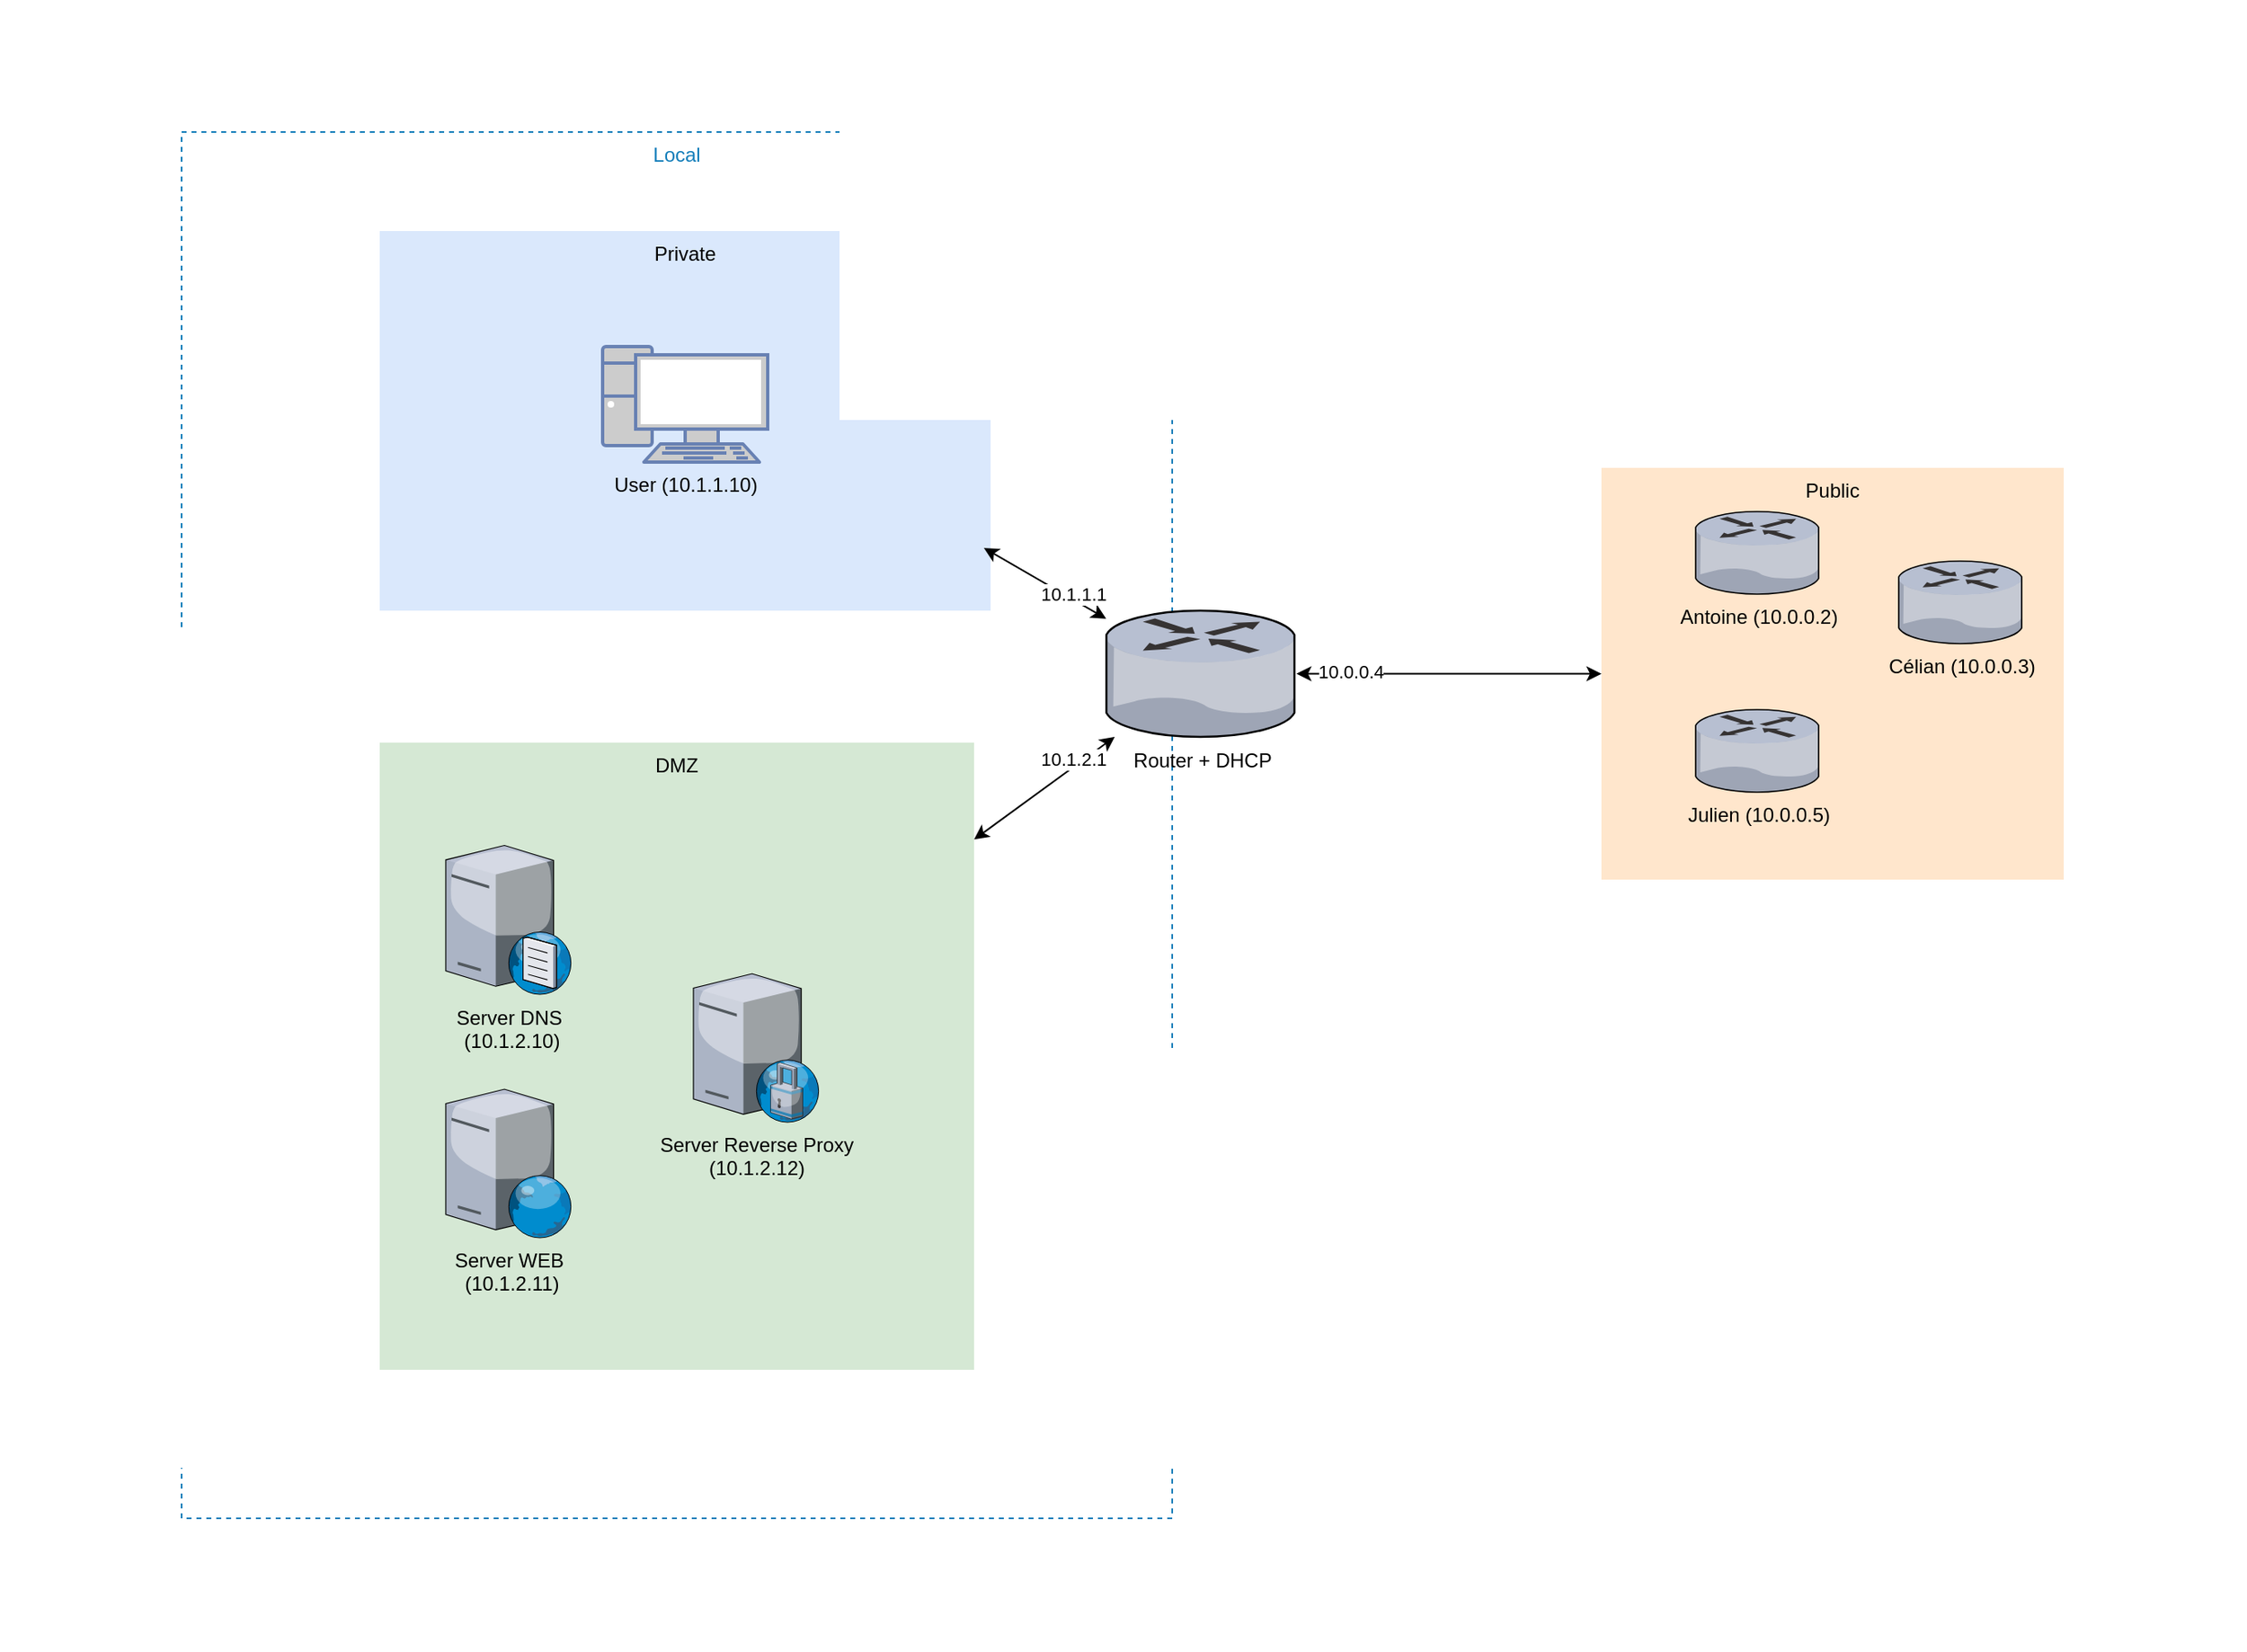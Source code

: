 <mxfile version="25.0.3">
  <diagram name="Page-1" id="TdH6wVxQPX9PQOFt1FXp">
    <mxGraphModel dx="2263" dy="2022" grid="1" gridSize="10" guides="1" tooltips="1" connect="1" arrows="1" fold="1" page="1" pageScale="1" pageWidth="827" pageHeight="1169" math="0" shadow="0">
      <root>
        <mxCell id="0" />
        <mxCell id="1" parent="0" />
        <mxCell id="dRtfOaIlZtqkCpRHz2Zz-1" value="" style="rounded=0;whiteSpace=wrap;html=1;fillColor=none;strokeColor=none;" vertex="1" parent="1">
          <mxGeometry x="-320" y="-410" width="1360" height="1000" as="geometry" />
        </mxCell>
        <mxCell id="PrN7Fz2PnRNvnp8qS3L2-14" value="Local" style="fillColor=none;strokeColor=#147EBA;dashed=1;verticalAlign=top;fontStyle=0;fontColor=#147EBA;whiteSpace=wrap;html=1;" parent="1" vertex="1">
          <mxGeometry x="-210" y="-330" width="600" height="840" as="geometry" />
        </mxCell>
        <mxCell id="PrN7Fz2PnRNvnp8qS3L2-13" value="DMZ" style="fillColor=#d5e8d4;strokeColor=none;dashed=1;verticalAlign=top;fontStyle=0;whiteSpace=wrap;html=1;" parent="1" vertex="1">
          <mxGeometry x="-90" y="40" width="360" height="380" as="geometry" />
        </mxCell>
        <mxCell id="PrN7Fz2PnRNvnp8qS3L2-12" value="Private" style="fillColor=#dae8fc;strokeColor=none;dashed=1;verticalAlign=top;fontStyle=0;whiteSpace=wrap;html=1;" parent="1" vertex="1">
          <mxGeometry x="-90" y="-270" width="370" height="230" as="geometry" />
        </mxCell>
        <mxCell id="PrN7Fz2PnRNvnp8qS3L2-2" value="Server Reverse Proxy&lt;div&gt;(10.1.2.12)&lt;/div&gt;" style="verticalLabelPosition=bottom;sketch=0;aspect=fixed;html=1;verticalAlign=top;strokeColor=none;align=center;outlineConnect=0;shape=mxgraph.citrix.proxy_server;" parent="1" vertex="1">
          <mxGeometry x="100" y="180" width="76.5" height="90" as="geometry" />
        </mxCell>
        <mxCell id="PrN7Fz2PnRNvnp8qS3L2-3" value="&lt;div&gt;Server WEB&lt;/div&gt;&amp;nbsp;(10.1.2.11)" style="verticalLabelPosition=bottom;sketch=0;aspect=fixed;html=1;verticalAlign=top;strokeColor=none;align=center;outlineConnect=0;shape=mxgraph.citrix.web_server;" parent="1" vertex="1">
          <mxGeometry x="-50" y="250" width="76.5" height="90" as="geometry" />
        </mxCell>
        <mxCell id="PrN7Fz2PnRNvnp8qS3L2-5" value="&lt;div&gt;Server&amp;nbsp;&lt;span style=&quot;background-color: initial;&quot;&gt;DNS&lt;/span&gt;&lt;/div&gt;&amp;nbsp;(10.1.2.10)" style="verticalLabelPosition=bottom;sketch=0;aspect=fixed;html=1;verticalAlign=top;strokeColor=none;align=center;outlineConnect=0;shape=mxgraph.citrix.dns_server;" parent="1" vertex="1">
          <mxGeometry x="-50" y="100" width="76.5" height="92.5" as="geometry" />
        </mxCell>
        <mxCell id="PrN7Fz2PnRNvnp8qS3L2-10" value="&lt;font color=&quot;#000000&quot;&gt;User (10.1.1.10)&lt;/font&gt;" style="fontColor=#0066CC;verticalAlign=top;verticalLabelPosition=bottom;labelPosition=center;align=center;html=1;outlineConnect=0;fillColor=#CCCCCC;strokeColor=#6881B3;gradientColor=none;gradientDirection=north;strokeWidth=2;shape=mxgraph.networks.pc;" parent="1" vertex="1">
          <mxGeometry x="45" y="-200" width="100" height="70" as="geometry" />
        </mxCell>
        <mxCell id="PrN7Fz2PnRNvnp8qS3L2-27" style="edgeStyle=orthogonalEdgeStyle;rounded=0;orthogonalLoop=1;jettySize=auto;html=1;startArrow=classic;startFill=1;" parent="1" source="PrN7Fz2PnRNvnp8qS3L2-7" target="PrN7Fz2PnRNvnp8qS3L2-25" edge="1">
          <mxGeometry relative="1" as="geometry" />
        </mxCell>
        <mxCell id="PrN7Fz2PnRNvnp8qS3L2-28" value="10.0.0.4" style="edgeLabel;html=1;align=center;verticalAlign=middle;resizable=0;points=[];" parent="PrN7Fz2PnRNvnp8qS3L2-27" vertex="1" connectable="0">
          <mxGeometry x="-0.656" y="2" relative="1" as="geometry">
            <mxPoint as="offset" />
          </mxGeometry>
        </mxCell>
        <mxCell id="PrN7Fz2PnRNvnp8qS3L2-7" value="Router + DHCP" style="verticalLabelPosition=bottom;sketch=0;aspect=fixed;html=1;verticalAlign=top;strokeColor=none;align=center;outlineConnect=0;shape=mxgraph.citrix.router;" parent="1" vertex="1">
          <mxGeometry x="350" y="-40" width="115.27" height="76.5" as="geometry" />
        </mxCell>
        <mxCell id="PrN7Fz2PnRNvnp8qS3L2-16" value="" style="endArrow=classic;html=1;rounded=0;exitX=0.989;exitY=0.835;exitDx=0;exitDy=0;exitPerimeter=0;startArrow=classic;startFill=1;" parent="1" source="PrN7Fz2PnRNvnp8qS3L2-12" target="PrN7Fz2PnRNvnp8qS3L2-7" edge="1">
          <mxGeometry width="50" height="50" relative="1" as="geometry">
            <mxPoint x="270" y="-110" as="sourcePoint" />
            <mxPoint x="320" y="-160" as="targetPoint" />
          </mxGeometry>
        </mxCell>
        <mxCell id="PrN7Fz2PnRNvnp8qS3L2-17" value="10.1.1.1" style="edgeLabel;html=1;align=center;verticalAlign=middle;resizable=0;points=[];" parent="PrN7Fz2PnRNvnp8qS3L2-16" vertex="1" connectable="0">
          <mxGeometry x="0.42" y="1" relative="1" as="geometry">
            <mxPoint x="1" y="-2" as="offset" />
          </mxGeometry>
        </mxCell>
        <mxCell id="PrN7Fz2PnRNvnp8qS3L2-19" value="" style="endArrow=classic;html=1;rounded=0;startArrow=classic;startFill=1;" parent="1" source="PrN7Fz2PnRNvnp8qS3L2-13" target="PrN7Fz2PnRNvnp8qS3L2-7" edge="1">
          <mxGeometry width="50" height="50" relative="1" as="geometry">
            <mxPoint x="220" y="130" as="sourcePoint" />
            <mxPoint x="270" y="80" as="targetPoint" />
          </mxGeometry>
        </mxCell>
        <mxCell id="PrN7Fz2PnRNvnp8qS3L2-20" value="10.1.2.1" style="edgeLabel;html=1;align=center;verticalAlign=middle;resizable=0;points=[];" parent="PrN7Fz2PnRNvnp8qS3L2-19" vertex="1" connectable="0">
          <mxGeometry x="0.768" relative="1" as="geometry">
            <mxPoint x="-15" y="6" as="offset" />
          </mxGeometry>
        </mxCell>
        <mxCell id="PrN7Fz2PnRNvnp8qS3L2-25" value="Public" style="rounded=0;arcSize=10;dashed=1;strokeColor=none;fillColor=#ffe6cc;dashPattern=8 4;strokeWidth=2;align=center;verticalAlign=top;" parent="1" vertex="1">
          <mxGeometry x="650" y="-126.5" width="280" height="249.5" as="geometry" />
        </mxCell>
        <mxCell id="PrN7Fz2PnRNvnp8qS3L2-29" value="Antoine (10.0.0.2)" style="verticalLabelPosition=bottom;sketch=0;aspect=fixed;html=1;verticalAlign=top;strokeColor=none;align=center;outlineConnect=0;shape=mxgraph.citrix.router;" parent="1" vertex="1">
          <mxGeometry x="707" y="-100" width="75.34" height="50" as="geometry" />
        </mxCell>
        <mxCell id="PrN7Fz2PnRNvnp8qS3L2-30" value="&lt;div&gt;Célian (10.0.0.3)&lt;/div&gt;" style="verticalLabelPosition=bottom;sketch=0;aspect=fixed;html=1;verticalAlign=top;strokeColor=none;align=center;outlineConnect=0;shape=mxgraph.citrix.router;" parent="1" vertex="1">
          <mxGeometry x="830" y="-70" width="75.34" height="50" as="geometry" />
        </mxCell>
        <mxCell id="PrN7Fz2PnRNvnp8qS3L2-31" value="Julien (10.0.0.5)" style="verticalLabelPosition=bottom;sketch=0;aspect=fixed;html=1;verticalAlign=top;strokeColor=none;align=center;outlineConnect=0;shape=mxgraph.citrix.router;" parent="1" vertex="1">
          <mxGeometry x="707" y="20" width="75.34" height="50" as="geometry" />
        </mxCell>
      </root>
    </mxGraphModel>
  </diagram>
</mxfile>
